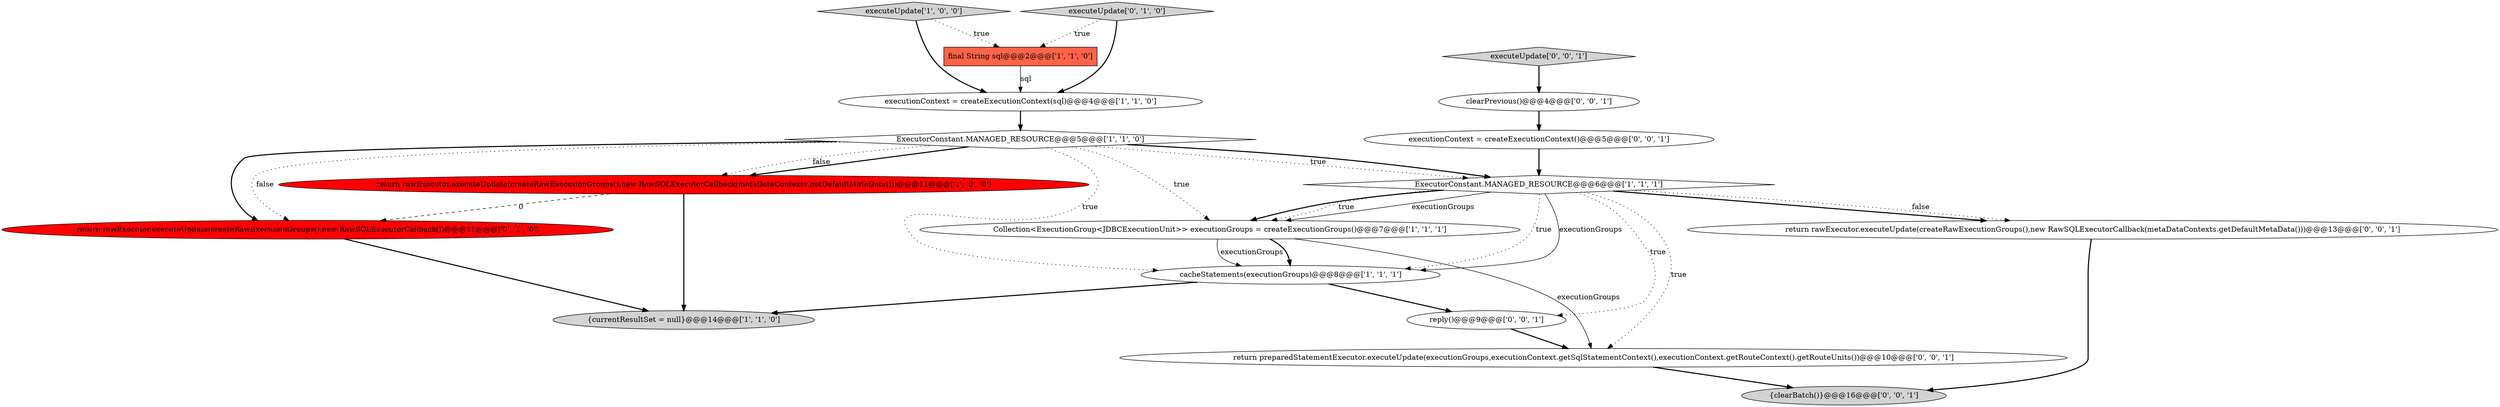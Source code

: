 digraph {
8 [style = filled, label = "executeUpdate['1', '0', '0']", fillcolor = lightgray, shape = diamond image = "AAA0AAABBB1BBB"];
4 [style = filled, label = "return rawExecutor.executeUpdate(createRawExecutionGroups(),new RawSQLExecutorCallback(metaDataContexts.getDefaultMetaData()))@@@11@@@['1', '0', '0']", fillcolor = red, shape = ellipse image = "AAA1AAABBB1BBB"];
6 [style = filled, label = "final String sql@@@2@@@['1', '1', '0']", fillcolor = tomato, shape = box image = "AAA0AAABBB1BBB"];
15 [style = filled, label = "clearPrevious()@@@4@@@['0', '0', '1']", fillcolor = white, shape = ellipse image = "AAA0AAABBB3BBB"];
10 [style = filled, label = "return rawExecutor.executeUpdate(createRawExecutionGroups(),new RawSQLExecutorCallback())@@@11@@@['0', '1', '0']", fillcolor = red, shape = ellipse image = "AAA1AAABBB2BBB"];
12 [style = filled, label = "reply()@@@9@@@['0', '0', '1']", fillcolor = white, shape = ellipse image = "AAA0AAABBB3BBB"];
1 [style = filled, label = "Collection<ExecutionGroup<JDBCExecutionUnit>> executionGroups = createExecutionGroups()@@@7@@@['1', '1', '1']", fillcolor = white, shape = ellipse image = "AAA0AAABBB1BBB"];
16 [style = filled, label = "{clearBatch()}@@@16@@@['0', '0', '1']", fillcolor = lightgray, shape = ellipse image = "AAA0AAABBB3BBB"];
13 [style = filled, label = "return preparedStatementExecutor.executeUpdate(executionGroups,executionContext.getSqlStatementContext(),executionContext.getRouteContext().getRouteUnits())@@@10@@@['0', '0', '1']", fillcolor = white, shape = ellipse image = "AAA0AAABBB3BBB"];
17 [style = filled, label = "return rawExecutor.executeUpdate(createRawExecutionGroups(),new RawSQLExecutorCallback(metaDataContexts.getDefaultMetaData()))@@@13@@@['0', '0', '1']", fillcolor = white, shape = ellipse image = "AAA0AAABBB3BBB"];
2 [style = filled, label = "cacheStatements(executionGroups)@@@8@@@['1', '1', '1']", fillcolor = white, shape = ellipse image = "AAA0AAABBB1BBB"];
14 [style = filled, label = "executionContext = createExecutionContext()@@@5@@@['0', '0', '1']", fillcolor = white, shape = ellipse image = "AAA0AAABBB3BBB"];
5 [style = filled, label = "ExecutorConstant.MANAGED_RESOURCE@@@5@@@['1', '1', '0']", fillcolor = white, shape = diamond image = "AAA0AAABBB1BBB"];
11 [style = filled, label = "executeUpdate['0', '0', '1']", fillcolor = lightgray, shape = diamond image = "AAA0AAABBB3BBB"];
0 [style = filled, label = "ExecutorConstant.MANAGED_RESOURCE@@@6@@@['1', '1', '1']", fillcolor = white, shape = diamond image = "AAA0AAABBB1BBB"];
7 [style = filled, label = "{currentResultSet = null}@@@14@@@['1', '1', '0']", fillcolor = lightgray, shape = ellipse image = "AAA0AAABBB1BBB"];
9 [style = filled, label = "executeUpdate['0', '1', '0']", fillcolor = lightgray, shape = diamond image = "AAA0AAABBB2BBB"];
3 [style = filled, label = "executionContext = createExecutionContext(sql)@@@4@@@['1', '1', '0']", fillcolor = white, shape = ellipse image = "AAA0AAABBB1BBB"];
5->10 [style = bold, label=""];
0->12 [style = dotted, label="true"];
0->13 [style = dotted, label="true"];
15->14 [style = bold, label=""];
0->17 [style = bold, label=""];
5->1 [style = dotted, label="true"];
1->2 [style = solid, label="executionGroups"];
8->3 [style = bold, label=""];
5->10 [style = dotted, label="false"];
0->17 [style = dotted, label="false"];
5->0 [style = dotted, label="true"];
9->6 [style = dotted, label="true"];
10->7 [style = bold, label=""];
13->16 [style = bold, label=""];
4->7 [style = bold, label=""];
2->12 [style = bold, label=""];
11->15 [style = bold, label=""];
0->2 [style = solid, label="executionGroups"];
12->13 [style = bold, label=""];
3->5 [style = bold, label=""];
6->3 [style = solid, label="sql"];
8->6 [style = dotted, label="true"];
14->0 [style = bold, label=""];
5->0 [style = bold, label=""];
0->1 [style = solid, label="executionGroups"];
0->1 [style = bold, label=""];
0->1 [style = dotted, label="true"];
5->4 [style = bold, label=""];
1->13 [style = solid, label="executionGroups"];
9->3 [style = bold, label=""];
1->2 [style = bold, label=""];
2->7 [style = bold, label=""];
0->2 [style = dotted, label="true"];
4->10 [style = dashed, label="0"];
17->16 [style = bold, label=""];
5->2 [style = dotted, label="true"];
5->4 [style = dotted, label="false"];
}
